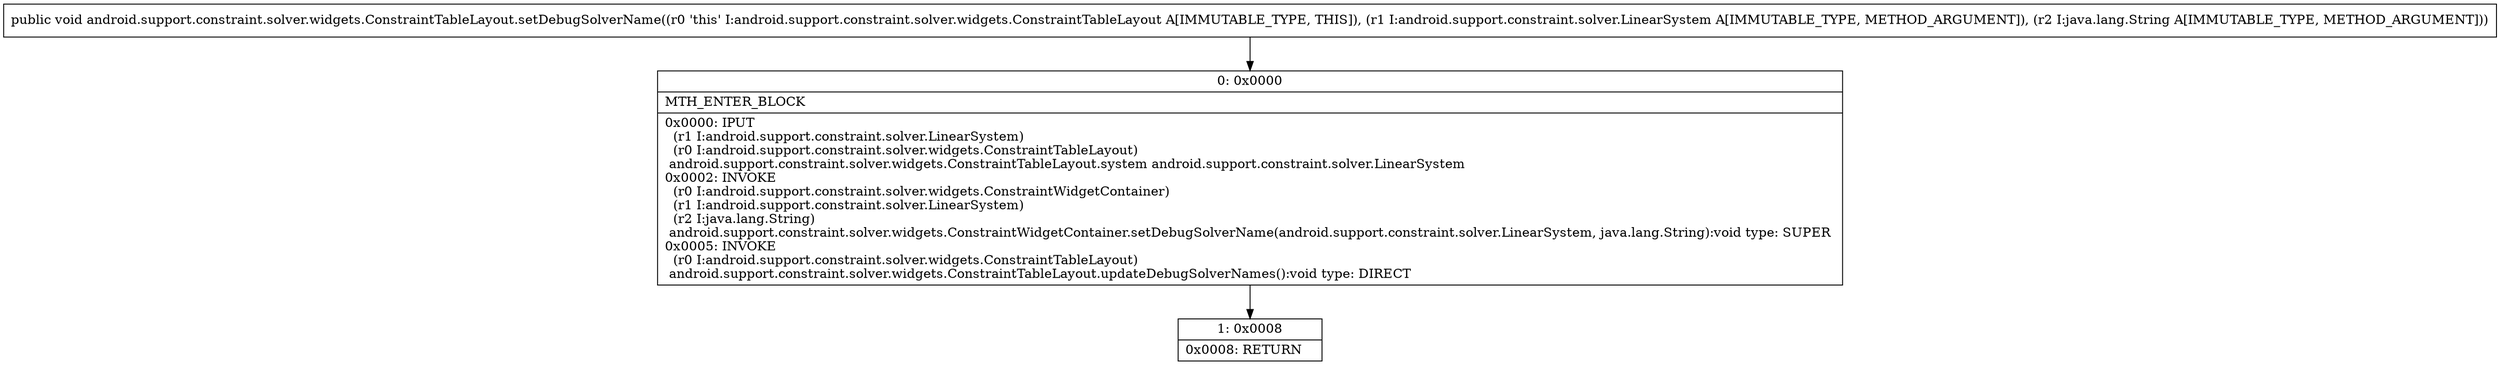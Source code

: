 digraph "CFG forandroid.support.constraint.solver.widgets.ConstraintTableLayout.setDebugSolverName(Landroid\/support\/constraint\/solver\/LinearSystem;Ljava\/lang\/String;)V" {
Node_0 [shape=record,label="{0\:\ 0x0000|MTH_ENTER_BLOCK\l|0x0000: IPUT  \l  (r1 I:android.support.constraint.solver.LinearSystem)\l  (r0 I:android.support.constraint.solver.widgets.ConstraintTableLayout)\l android.support.constraint.solver.widgets.ConstraintTableLayout.system android.support.constraint.solver.LinearSystem \l0x0002: INVOKE  \l  (r0 I:android.support.constraint.solver.widgets.ConstraintWidgetContainer)\l  (r1 I:android.support.constraint.solver.LinearSystem)\l  (r2 I:java.lang.String)\l android.support.constraint.solver.widgets.ConstraintWidgetContainer.setDebugSolverName(android.support.constraint.solver.LinearSystem, java.lang.String):void type: SUPER \l0x0005: INVOKE  \l  (r0 I:android.support.constraint.solver.widgets.ConstraintTableLayout)\l android.support.constraint.solver.widgets.ConstraintTableLayout.updateDebugSolverNames():void type: DIRECT \l}"];
Node_1 [shape=record,label="{1\:\ 0x0008|0x0008: RETURN   \l}"];
MethodNode[shape=record,label="{public void android.support.constraint.solver.widgets.ConstraintTableLayout.setDebugSolverName((r0 'this' I:android.support.constraint.solver.widgets.ConstraintTableLayout A[IMMUTABLE_TYPE, THIS]), (r1 I:android.support.constraint.solver.LinearSystem A[IMMUTABLE_TYPE, METHOD_ARGUMENT]), (r2 I:java.lang.String A[IMMUTABLE_TYPE, METHOD_ARGUMENT])) }"];
MethodNode -> Node_0;
Node_0 -> Node_1;
}

